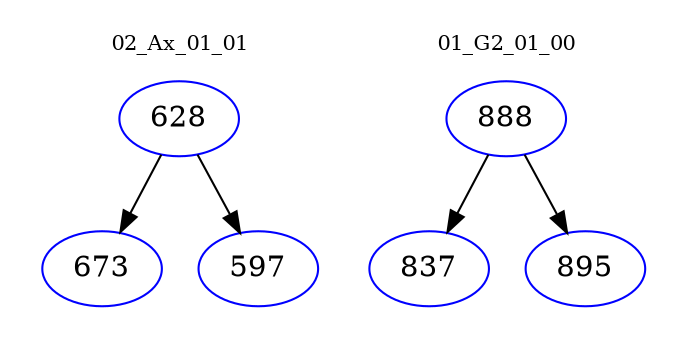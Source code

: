digraph{
subgraph cluster_0 {
color = white
label = "02_Ax_01_01";
fontsize=10;
T0_628 [label="628", color="blue"]
T0_628 -> T0_673 [color="black"]
T0_673 [label="673", color="blue"]
T0_628 -> T0_597 [color="black"]
T0_597 [label="597", color="blue"]
}
subgraph cluster_1 {
color = white
label = "01_G2_01_00";
fontsize=10;
T1_888 [label="888", color="blue"]
T1_888 -> T1_837 [color="black"]
T1_837 [label="837", color="blue"]
T1_888 -> T1_895 [color="black"]
T1_895 [label="895", color="blue"]
}
}
